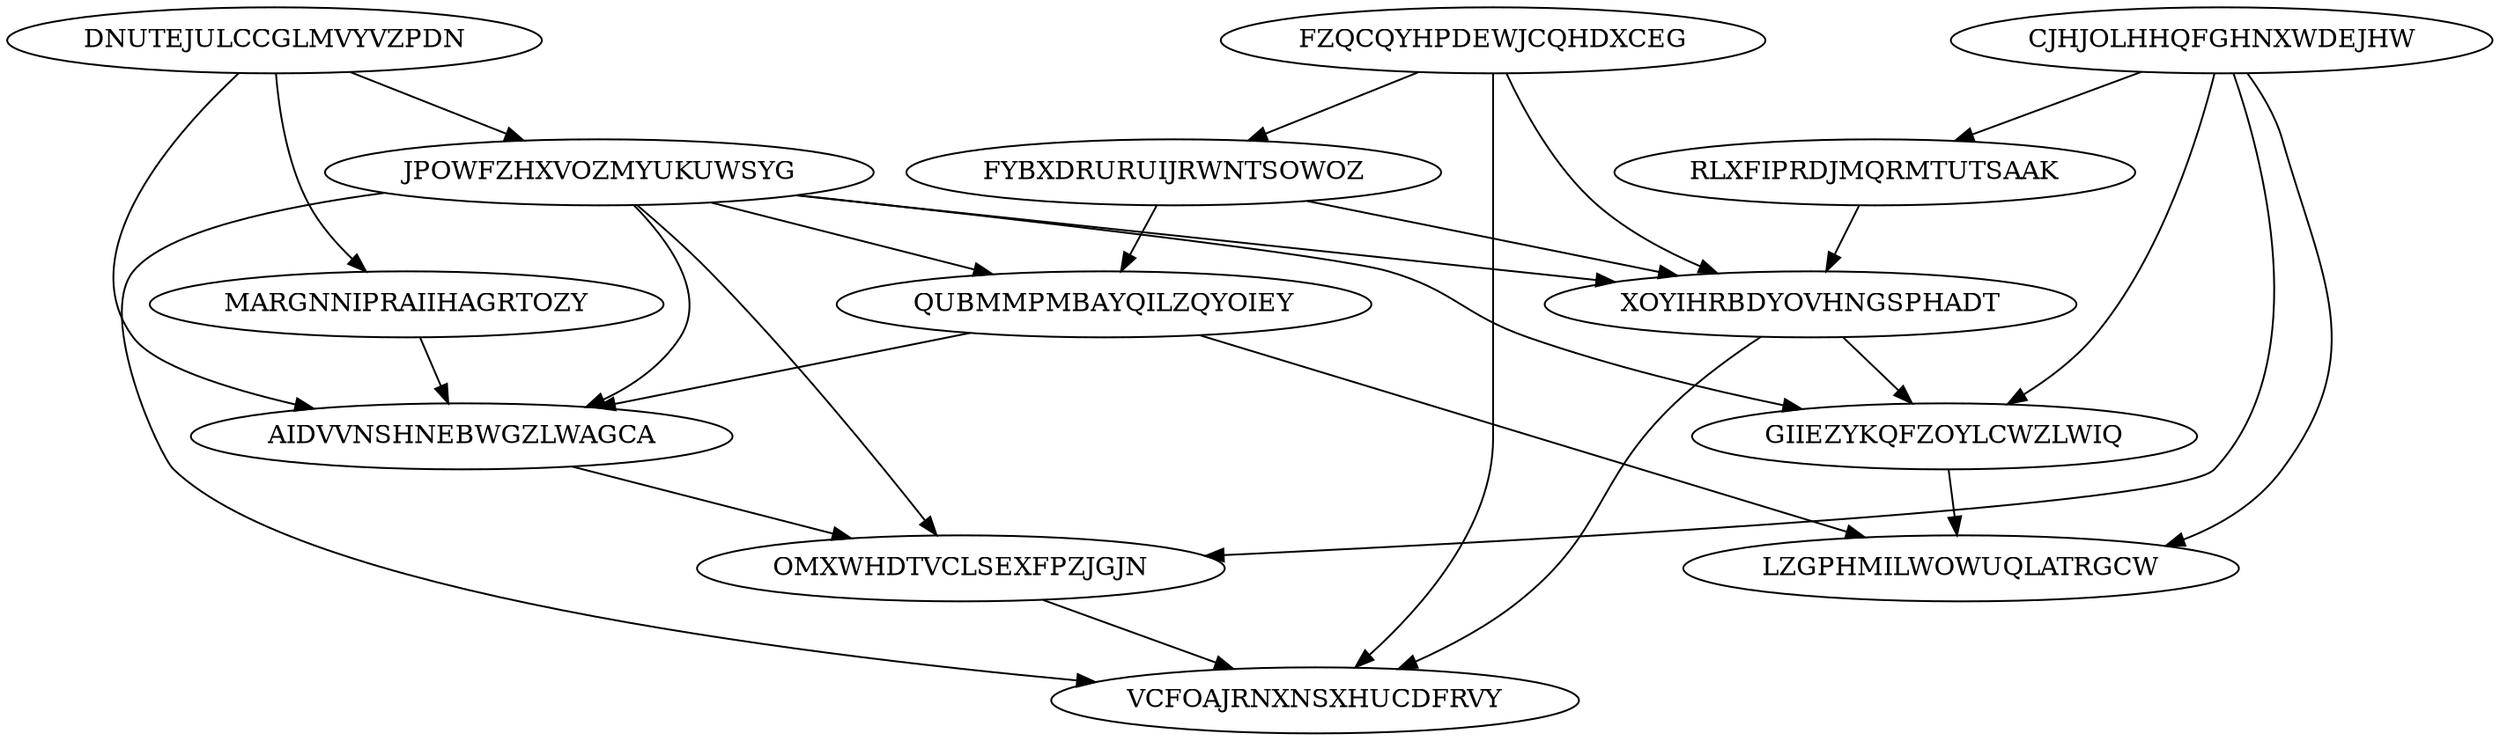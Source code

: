 digraph N14M27 {
	FZQCQYHPDEWJCQHDXCEG	[Weight=14];
	DNUTEJULCCGLMVYVZPDN	[Weight=17];
	MARGNNIPRAIIHAGRTOZY	[Weight=15];
	CJHJOLHHQFGHNXWDEJHW	[Weight=14];
	JPOWFZHXVOZMYUKUWSYG	[Weight=20];
	FYBXDRURUIJRWNTSOWOZ	[Weight=16];
	QUBMMPMBAYQILZQYOIEY	[Weight=12];
	RLXFIPRDJMQRMTUTSAAK	[Weight=18];
	AIDVVNSHNEBWGZLWAGCA	[Weight=18];
	XOYIHRBDYOVHNGSPHADT	[Weight=10];
	GIIEZYKQFZOYLCWZLWIQ	[Weight=17];
	OMXWHDTVCLSEXFPZJGJN	[Weight=20];
	LZGPHMILWOWUQLATRGCW	[Weight=16];
	VCFOAJRNXNSXHUCDFRVY	[Weight=15];
	JPOWFZHXVOZMYUKUWSYG -> QUBMMPMBAYQILZQYOIEY [Weight=19];
	OMXWHDTVCLSEXFPZJGJN -> VCFOAJRNXNSXHUCDFRVY [Weight=17];
	FZQCQYHPDEWJCQHDXCEG -> XOYIHRBDYOVHNGSPHADT [Weight=10];
	DNUTEJULCCGLMVYVZPDN -> AIDVVNSHNEBWGZLWAGCA [Weight=13];
	CJHJOLHHQFGHNXWDEJHW -> RLXFIPRDJMQRMTUTSAAK [Weight=17];
	DNUTEJULCCGLMVYVZPDN -> JPOWFZHXVOZMYUKUWSYG [Weight=18];
	JPOWFZHXVOZMYUKUWSYG -> VCFOAJRNXNSXHUCDFRVY [Weight=11];
	XOYIHRBDYOVHNGSPHADT -> VCFOAJRNXNSXHUCDFRVY [Weight=18];
	FYBXDRURUIJRWNTSOWOZ -> XOYIHRBDYOVHNGSPHADT [Weight=16];
	AIDVVNSHNEBWGZLWAGCA -> OMXWHDTVCLSEXFPZJGJN [Weight=12];
	JPOWFZHXVOZMYUKUWSYG -> AIDVVNSHNEBWGZLWAGCA [Weight=14];
	FZQCQYHPDEWJCQHDXCEG -> VCFOAJRNXNSXHUCDFRVY [Weight=12];
	CJHJOLHHQFGHNXWDEJHW -> LZGPHMILWOWUQLATRGCW [Weight=17];
	MARGNNIPRAIIHAGRTOZY -> AIDVVNSHNEBWGZLWAGCA [Weight=17];
	JPOWFZHXVOZMYUKUWSYG -> GIIEZYKQFZOYLCWZLWIQ [Weight=20];
	RLXFIPRDJMQRMTUTSAAK -> XOYIHRBDYOVHNGSPHADT [Weight=14];
	JPOWFZHXVOZMYUKUWSYG -> OMXWHDTVCLSEXFPZJGJN [Weight=15];
	CJHJOLHHQFGHNXWDEJHW -> OMXWHDTVCLSEXFPZJGJN [Weight=19];
	CJHJOLHHQFGHNXWDEJHW -> GIIEZYKQFZOYLCWZLWIQ [Weight=15];
	FZQCQYHPDEWJCQHDXCEG -> FYBXDRURUIJRWNTSOWOZ [Weight=12];
	FYBXDRURUIJRWNTSOWOZ -> QUBMMPMBAYQILZQYOIEY [Weight=20];
	QUBMMPMBAYQILZQYOIEY -> LZGPHMILWOWUQLATRGCW [Weight=14];
	GIIEZYKQFZOYLCWZLWIQ -> LZGPHMILWOWUQLATRGCW [Weight=12];
	DNUTEJULCCGLMVYVZPDN -> MARGNNIPRAIIHAGRTOZY [Weight=16];
	XOYIHRBDYOVHNGSPHADT -> GIIEZYKQFZOYLCWZLWIQ [Weight=10];
	QUBMMPMBAYQILZQYOIEY -> AIDVVNSHNEBWGZLWAGCA [Weight=17];
	JPOWFZHXVOZMYUKUWSYG -> XOYIHRBDYOVHNGSPHADT [Weight=15];
}
